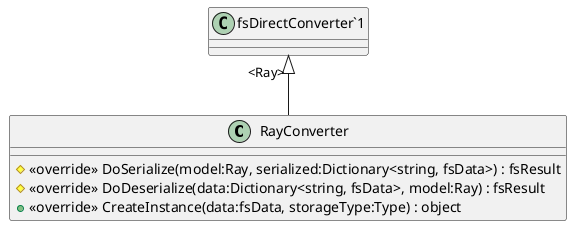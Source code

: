 @startuml
class RayConverter {
    # <<override>> DoSerialize(model:Ray, serialized:Dictionary<string, fsData>) : fsResult
    # <<override>> DoDeserialize(data:Dictionary<string, fsData>, model:Ray) : fsResult
    + <<override>> CreateInstance(data:fsData, storageType:Type) : object
}
"fsDirectConverter`1" "<Ray>" <|-- RayConverter
@enduml
